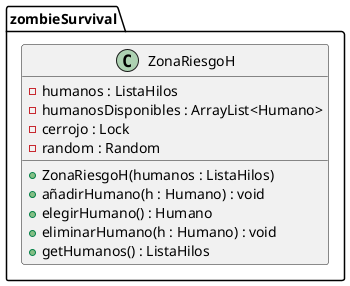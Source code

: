 @startuml

package zombieSurvival {
    class ZonaRiesgoH {
            - humanos : ListaHilos
            - humanosDisponibles : ArrayList<Humano>
            - cerrojo : Lock
            - random : Random
            + ZonaRiesgoH(humanos : ListaHilos)
            + añadirHumano(h : Humano) : void
            + elegirHumano() : Humano
            + eliminarHumano(h : Humano) : void
            + getHumanos() : ListaHilos
        }
}

@enduml